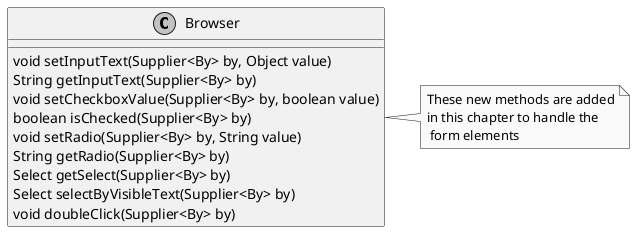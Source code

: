 @startuml

skinparam monochrome true
skinparam shadowing false

Browser : void setInputText(Supplier<By> by, Object value)
Browser : String getInputText(Supplier<By> by)
Browser : void setCheckboxValue(Supplier<By> by, boolean value)
Browser : boolean isChecked(Supplier<By> by)
Browser : void setRadio(Supplier<By> by, String value)
Browser : String getRadio(Supplier<By> by)
Browser : Select getSelect(Supplier<By> by)
Browser : Select selectByVisibleText(Supplier<By> by)
Browser : void doubleClick(Supplier<By> by)
note right : These new methods are added\nin this chapter to handle the\n form elements

@enduml
